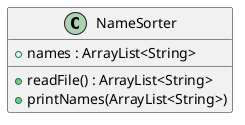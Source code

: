 @startuml
'https://plantuml.com/class-diagram

class NameSorter {
    +names : ArrayList<String>
    +readFile() : ArrayList<String>
    +printNames(ArrayList<String>)
}


@enduml